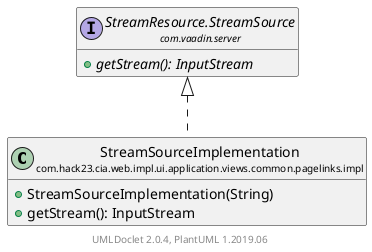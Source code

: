 @startuml
    set namespaceSeparator none
    hide empty fields
    hide empty methods

    class "<size:14>StreamSourceImplementation\n<size:10>com.hack23.cia.web.impl.ui.application.views.common.pagelinks.impl" as com.hack23.cia.web.impl.ui.application.views.common.pagelinks.impl.StreamSourceImplementation [[StreamSourceImplementation.html]] {
        +StreamSourceImplementation(String)
        +getStream(): InputStream
    }

    interface "<size:14>StreamResource.StreamSource\n<size:10>com.vaadin.server" as com.vaadin.server.StreamResource.StreamSource {
        {abstract} +getStream(): InputStream
    }

    com.vaadin.server.StreamResource.StreamSource <|.. com.hack23.cia.web.impl.ui.application.views.common.pagelinks.impl.StreamSourceImplementation

    center footer UMLDoclet 2.0.4, PlantUML 1.2019.06
@enduml

